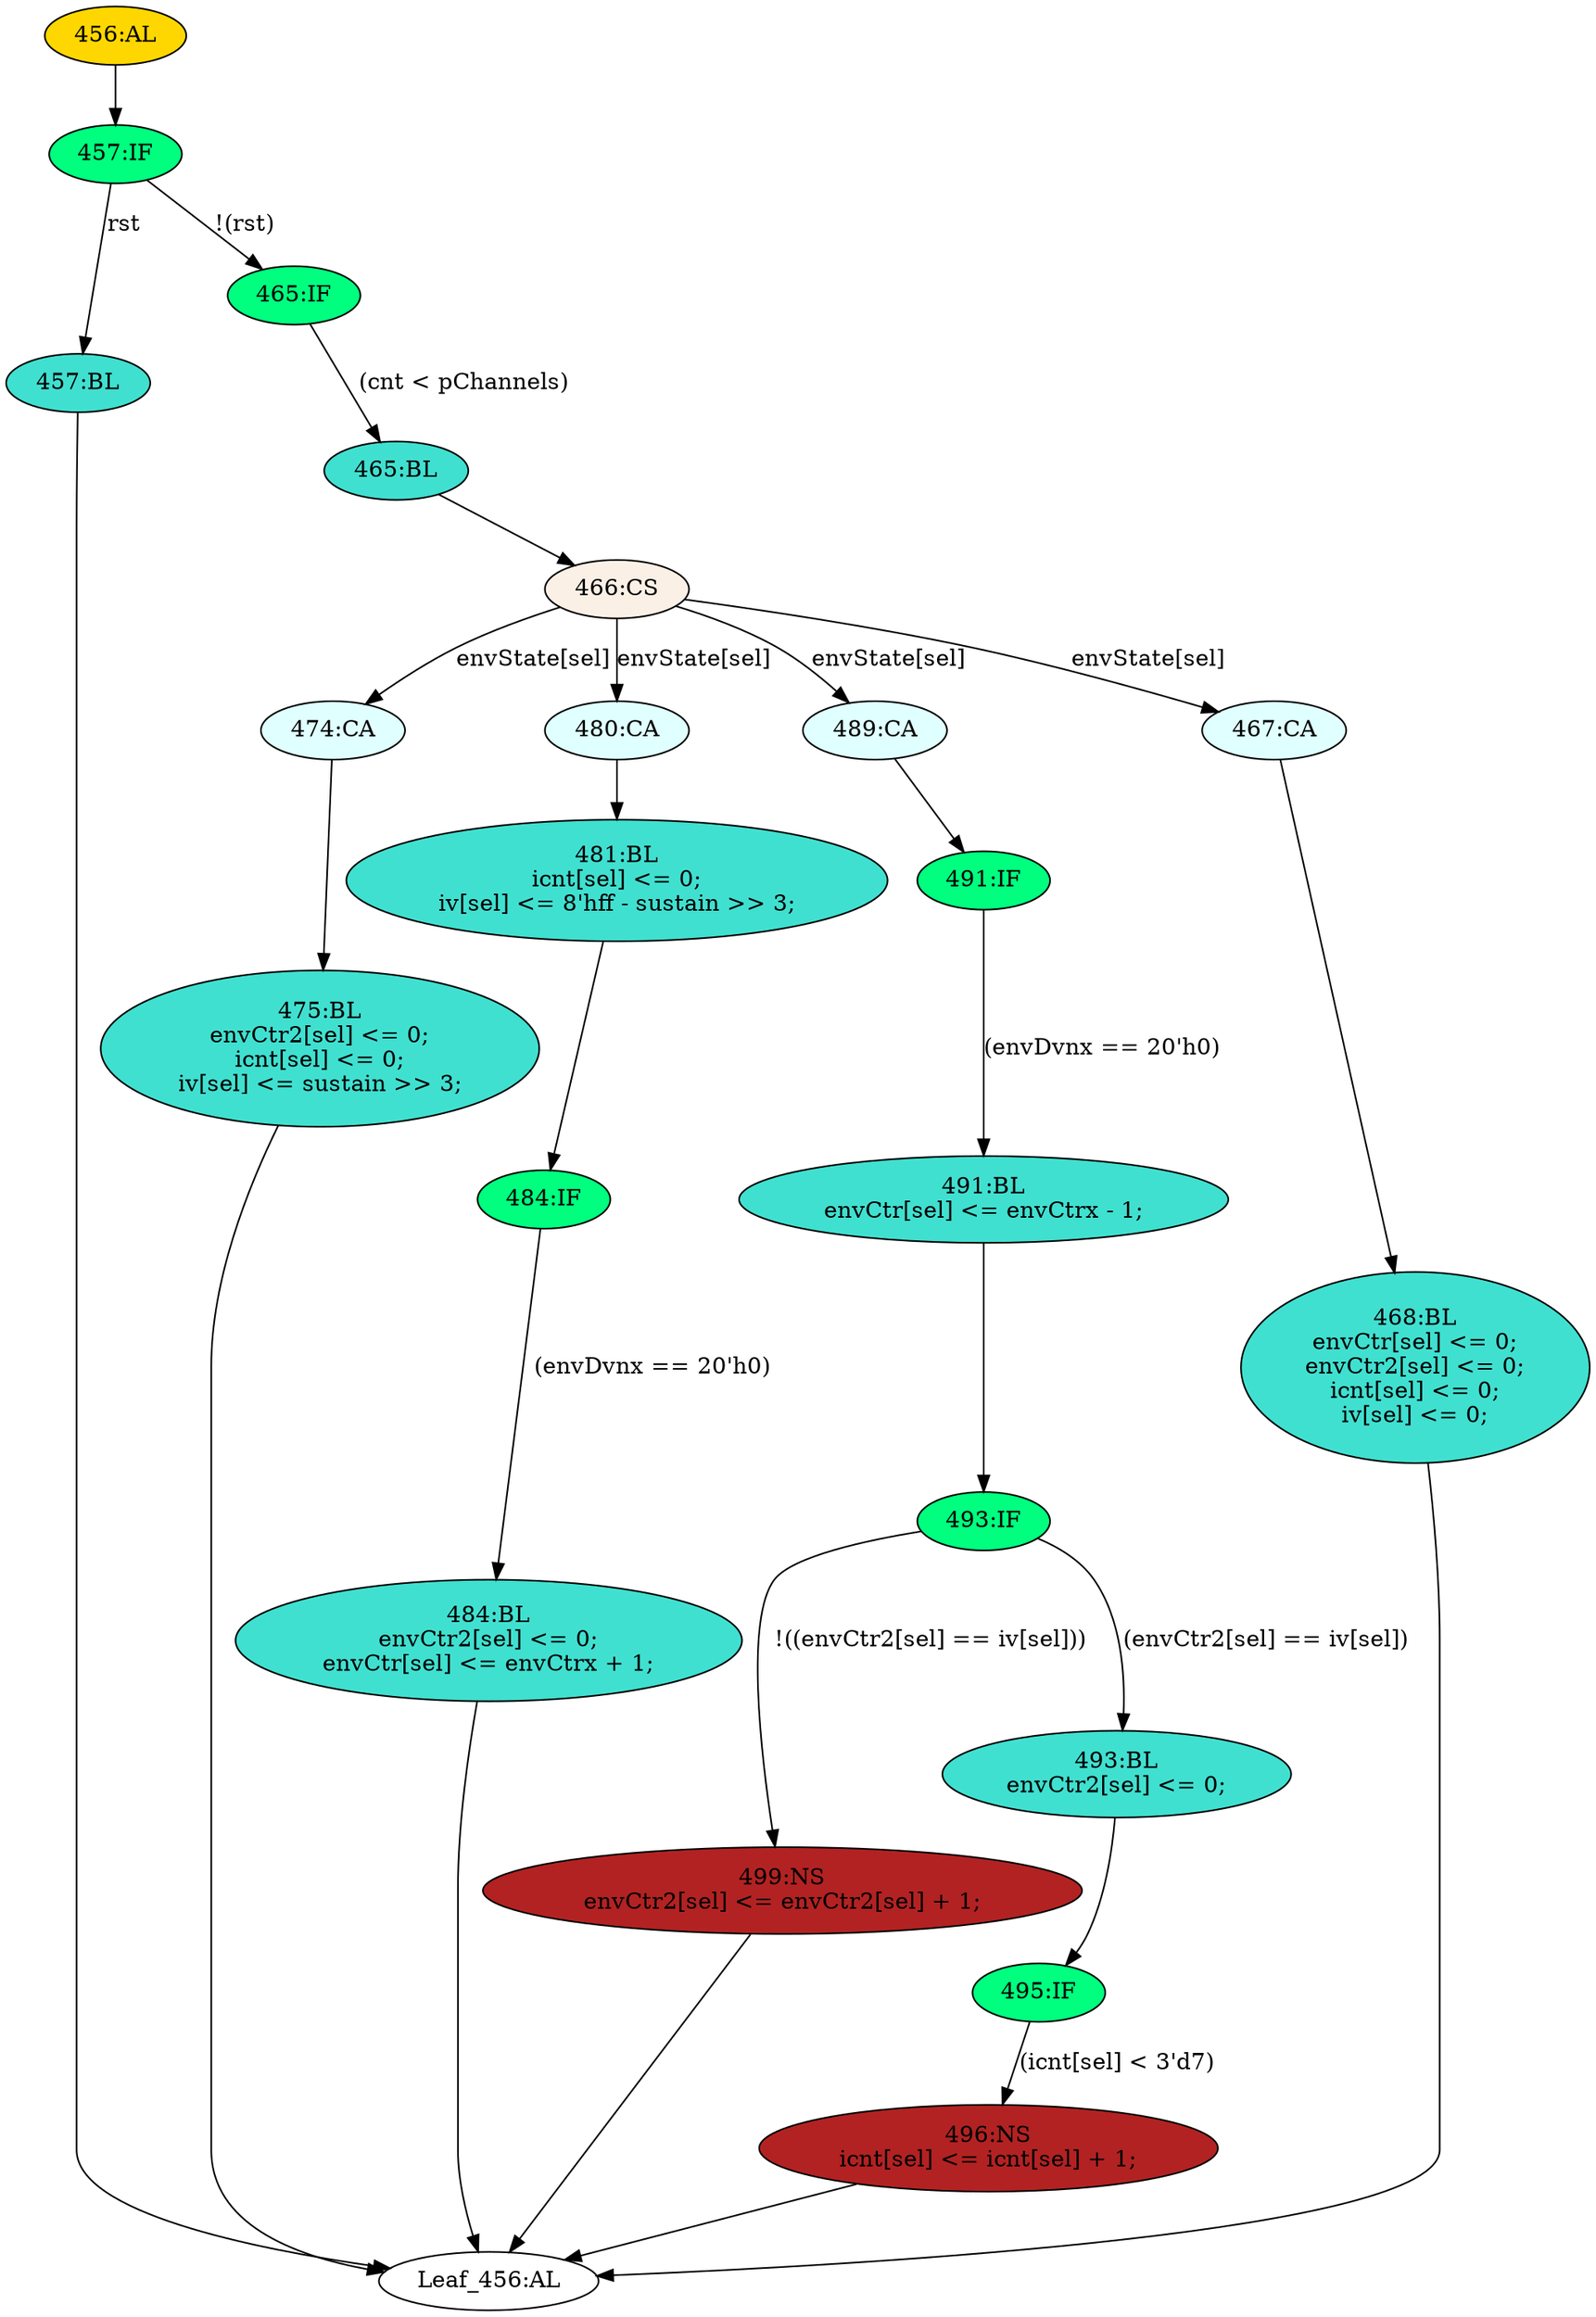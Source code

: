 strict digraph "" {
	node [label="\N"];
	"457:BL"	 [ast="<pyverilog.vparser.ast.Block object at 0x7fc6850adb50>",
		fillcolor=turquoise,
		label="457:BL",
		statements="[]",
		style=filled,
		typ=Block];
	"Leaf_456:AL"	 [def_var="['icnt', 'envCtr2', 'envCtr', 'iv']",
		label="Leaf_456:AL"];
	"457:BL" -> "Leaf_456:AL"	 [cond="[]",
		lineno=None];
	"474:CA"	 [ast="<pyverilog.vparser.ast.Case object at 0x7fc685042950>",
		fillcolor=lightcyan,
		label="474:CA",
		statements="[]",
		style=filled,
		typ=Case];
	"475:BL"	 [ast="<pyverilog.vparser.ast.Block object at 0x7fc6850429d0>",
		fillcolor=turquoise,
		label="475:BL
envCtr2[sel] <= 0;
icnt[sel] <= 0;
iv[sel] <= sustain >> 3;",
		statements="[<pyverilog.vparser.ast.NonblockingSubstitution object at 0x7fc685042a10>, <pyverilog.vparser.ast.NonblockingSubstitution object \
at 0x7fc685042bd0>, <pyverilog.vparser.ast.NonblockingSubstitution object at 0x7fc685042d90>]",
		style=filled,
		typ=Block];
	"474:CA" -> "475:BL"	 [cond="[]",
		lineno=None];
	"456:AL"	 [ast="<pyverilog.vparser.ast.Always object at 0x7fc685042fd0>",
		clk_sens=True,
		fillcolor=gold,
		label="456:AL",
		sens="['clk']",
		statements="[]",
		style=filled,
		typ=Always,
		use_var="['pChannels', 'cnt', 'envCtr2', 'envCtrx', 'icnt', 'envDvnx', 'iv', 'envState', 'sustain', 'rst', 'sel']"];
	"457:IF"	 [ast="<pyverilog.vparser.ast.IfStatement object at 0x7fc685043110>",
		fillcolor=springgreen,
		label="457:IF",
		statements="[]",
		style=filled,
		typ=IfStatement];
	"456:AL" -> "457:IF"	 [cond="[]",
		lineno=None];
	"493:IF"	 [ast="<pyverilog.vparser.ast.IfStatement object at 0x7fc684fc4990>",
		fillcolor=springgreen,
		label="493:IF",
		statements="[]",
		style=filled,
		typ=IfStatement];
	"499:NS"	 [ast="<pyverilog.vparser.ast.NonblockingSubstitution object at 0x7fc684fc49d0>",
		fillcolor=firebrick,
		label="499:NS
envCtr2[sel] <= envCtr2[sel] + 1;",
		statements="[<pyverilog.vparser.ast.NonblockingSubstitution object at 0x7fc684fc49d0>]",
		style=filled,
		typ=NonblockingSubstitution];
	"493:IF" -> "499:NS"	 [cond="['envCtr2', 'sel', 'iv', 'sel']",
		label="!((envCtr2[sel] == iv[sel]))",
		lineno=493];
	"493:BL"	 [ast="<pyverilog.vparser.ast.Block object at 0x7fc684fc4c90>",
		fillcolor=turquoise,
		label="493:BL
envCtr2[sel] <= 0;",
		statements="[<pyverilog.vparser.ast.NonblockingSubstitution object at 0x7fc684fc4cd0>]",
		style=filled,
		typ=Block];
	"493:IF" -> "493:BL"	 [cond="['envCtr2', 'sel', 'iv', 'sel']",
		label="(envCtr2[sel] == iv[sel])",
		lineno=493];
	"475:BL" -> "Leaf_456:AL"	 [cond="[]",
		lineno=None];
	"484:IF"	 [ast="<pyverilog.vparser.ast.IfStatement object at 0x7fc684fc40d0>",
		fillcolor=springgreen,
		label="484:IF",
		statements="[]",
		style=filled,
		typ=IfStatement];
	"484:BL"	 [ast="<pyverilog.vparser.ast.Block object at 0x7fc684fc4110>",
		fillcolor=turquoise,
		label="484:BL
envCtr2[sel] <= 0;
envCtr[sel] <= envCtrx + 1;",
		statements="[<pyverilog.vparser.ast.NonblockingSubstitution object at 0x7fc684fc4150>, <pyverilog.vparser.ast.NonblockingSubstitution object \
at 0x7fc684fc4310>]",
		style=filled,
		typ=Block];
	"484:IF" -> "484:BL"	 [cond="['envDvnx']",
		label="(envDvnx == 20'h0)",
		lineno=484];
	"468:BL"	 [ast="<pyverilog.vparser.ast.Block object at 0x7fc685043410>",
		fillcolor=turquoise,
		label="468:BL
envCtr[sel] <= 0;
envCtr2[sel] <= 0;
icnt[sel] <= 0;
iv[sel] <= 0;",
		statements="[<pyverilog.vparser.ast.NonblockingSubstitution object at 0x7fc685043450>, <pyverilog.vparser.ast.NonblockingSubstitution object \
at 0x7fc685043610>, <pyverilog.vparser.ast.NonblockingSubstitution object at 0x7fc6850437d0>, <pyverilog.vparser.ast.NonblockingSubstitution \
object at 0x7fc685043990>]",
		style=filled,
		typ=Block];
	"468:BL" -> "Leaf_456:AL"	 [cond="[]",
		lineno=None];
	"499:NS" -> "Leaf_456:AL"	 [cond="[]",
		lineno=None];
	"484:BL" -> "Leaf_456:AL"	 [cond="[]",
		lineno=None];
	"457:IF" -> "457:BL"	 [cond="['rst']",
		label=rst,
		lineno=457];
	"465:IF"	 [ast="<pyverilog.vparser.ast.IfStatement object at 0x7fc685043190>",
		fillcolor=springgreen,
		label="465:IF",
		statements="[]",
		style=filled,
		typ=IfStatement];
	"457:IF" -> "465:IF"	 [cond="['rst']",
		label="!(rst)",
		lineno=457];
	"466:CS"	 [ast="<pyverilog.vparser.ast.CaseStatement object at 0x7fc685043250>",
		fillcolor=linen,
		label="466:CS",
		statements="[]",
		style=filled,
		typ=CaseStatement];
	"466:CS" -> "474:CA"	 [cond="['envState', 'sel']",
		label="envState[sel]",
		lineno=466];
	"480:CA"	 [ast="<pyverilog.vparser.ast.Case object at 0x7fc685043b50>",
		fillcolor=lightcyan,
		label="480:CA",
		statements="[]",
		style=filled,
		typ=Case];
	"466:CS" -> "480:CA"	 [cond="['envState', 'sel']",
		label="envState[sel]",
		lineno=466];
	"489:CA"	 [ast="<pyverilog.vparser.ast.Case object at 0x7fc684fc4610>",
		fillcolor=lightcyan,
		label="489:CA",
		statements="[]",
		style=filled,
		typ=Case];
	"466:CS" -> "489:CA"	 [cond="['envState', 'sel']",
		label="envState[sel]",
		lineno=466];
	"467:CA"	 [ast="<pyverilog.vparser.ast.Case object at 0x7fc685043390>",
		fillcolor=lightcyan,
		label="467:CA",
		statements="[]",
		style=filled,
		typ=Case];
	"466:CS" -> "467:CA"	 [cond="['envState', 'sel']",
		label="envState[sel]",
		lineno=466];
	"491:IF"	 [ast="<pyverilog.vparser.ast.IfStatement object at 0x7fc684fc46d0>",
		fillcolor=springgreen,
		label="491:IF",
		statements="[]",
		style=filled,
		typ=IfStatement];
	"491:BL"	 [ast="<pyverilog.vparser.ast.Block object at 0x7fc684fc4710>",
		fillcolor=turquoise,
		label="491:BL
envCtr[sel] <= envCtrx - 1;",
		statements="[<pyverilog.vparser.ast.NonblockingSubstitution object at 0x7fc684fc4750>]",
		style=filled,
		typ=Block];
	"491:IF" -> "491:BL"	 [cond="['envDvnx']",
		label="(envDvnx == 20'h0)",
		lineno=491];
	"495:IF"	 [ast="<pyverilog.vparser.ast.IfStatement object at 0x7fc684fc4e90>",
		fillcolor=springgreen,
		label="495:IF",
		statements="[]",
		style=filled,
		typ=IfStatement];
	"496:NS"	 [ast="<pyverilog.vparser.ast.NonblockingSubstitution object at 0x7fc684fc4ed0>",
		fillcolor=firebrick,
		label="496:NS
icnt[sel] <= icnt[sel] + 1;",
		statements="[<pyverilog.vparser.ast.NonblockingSubstitution object at 0x7fc684fc4ed0>]",
		style=filled,
		typ=NonblockingSubstitution];
	"495:IF" -> "496:NS"	 [cond="['icnt', 'sel']",
		label="(icnt[sel] < 3'd7)",
		lineno=495];
	"496:NS" -> "Leaf_456:AL"	 [cond="[]",
		lineno=None];
	"481:BL"	 [ast="<pyverilog.vparser.ast.Block object at 0x7fc685043bd0>",
		fillcolor=turquoise,
		label="481:BL
icnt[sel] <= 0;
iv[sel] <= 8'hff - sustain >> 3;",
		statements="[<pyverilog.vparser.ast.NonblockingSubstitution object at 0x7fc685043c10>, <pyverilog.vparser.ast.NonblockingSubstitution object \
at 0x7fc685043dd0>]",
		style=filled,
		typ=Block];
	"481:BL" -> "484:IF"	 [cond="[]",
		lineno=None];
	"465:BL"	 [ast="<pyverilog.vparser.ast.Block object at 0x7fc685043210>",
		fillcolor=turquoise,
		label="465:BL",
		statements="[]",
		style=filled,
		typ=Block];
	"465:IF" -> "465:BL"	 [cond="['cnt', 'pChannels']",
		label="(cnt < pChannels)",
		lineno=465];
	"493:BL" -> "495:IF"	 [cond="[]",
		lineno=None];
	"480:CA" -> "481:BL"	 [cond="[]",
		lineno=None];
	"489:CA" -> "491:IF"	 [cond="[]",
		lineno=None];
	"467:CA" -> "468:BL"	 [cond="[]",
		lineno=None];
	"491:BL" -> "493:IF"	 [cond="[]",
		lineno=None];
	"465:BL" -> "466:CS"	 [cond="[]",
		lineno=None];
}
